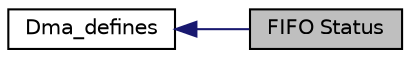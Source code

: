 digraph "FIFO Status"
{
  edge [fontname="Helvetica",fontsize="10",labelfontname="Helvetica",labelfontsize="10"];
  node [fontname="Helvetica",fontsize="10",shape=record];
  rankdir=LR;
  Node0 [label="FIFO Status",height=0.2,width=0.4,color="black", fillcolor="grey75", style="filled" fontcolor="black"];
  Node1 [label="Dma_defines",height=0.2,width=0.4,color="black", fillcolor="white", style="filled",URL="$group__dma__defines.html"];
  Node1->Node0 [shape=plaintext, color="midnightblue", dir="back", style="solid"];
}
